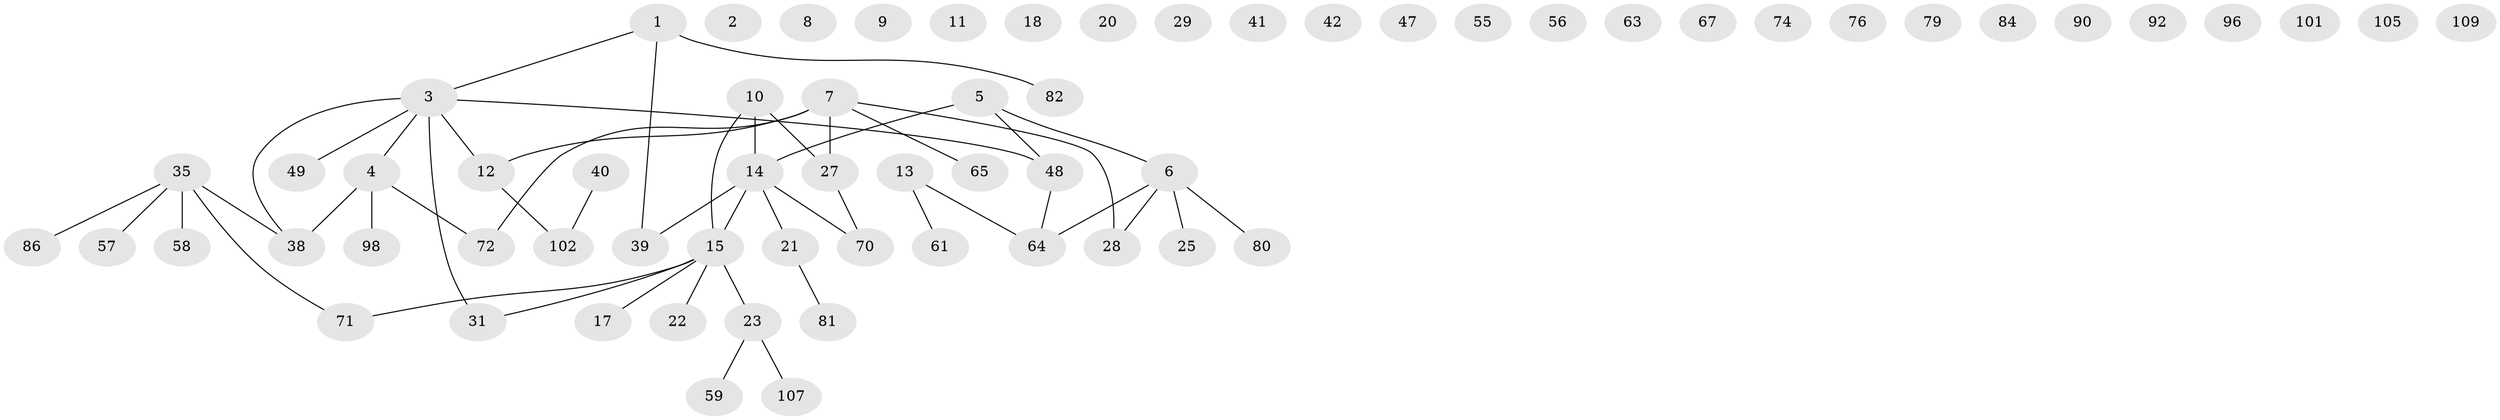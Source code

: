 // original degree distribution, {1: 0.3, 0: 0.15454545454545454, 4: 0.05454545454545454, 2: 0.3, 3: 0.14545454545454545, 5: 0.045454545454545456}
// Generated by graph-tools (version 1.1) at 2025/13/03/09/25 04:13:07]
// undirected, 65 vertices, 50 edges
graph export_dot {
graph [start="1"]
  node [color=gray90,style=filled];
  1 [super="+45"];
  2;
  3 [super="+24+54+75+78"];
  4 [super="+46+66+103"];
  5 [super="+30+34"];
  6 [super="+43+94"];
  7 [super="+52+95"];
  8 [super="+69"];
  9 [super="+53+62"];
  10 [super="+44+87"];
  11;
  12 [super="+32+93"];
  13 [super="+88+97"];
  14 [super="+19+26+33"];
  15 [super="+16+51+99"];
  17;
  18 [super="+106"];
  20 [super="+73"];
  21 [super="+89"];
  22;
  23 [super="+68"];
  25;
  27 [super="+60"];
  28 [super="+36+104"];
  29;
  31;
  35 [super="+37+108"];
  38 [super="+83"];
  39;
  40 [super="+50"];
  41 [super="+77"];
  42 [super="+85"];
  47;
  48 [super="+91"];
  49;
  55;
  56;
  57;
  58;
  59;
  61;
  63;
  64 [super="+110"];
  65;
  67;
  70;
  71;
  72;
  74;
  76;
  79;
  80;
  81;
  82;
  84;
  86;
  90 [super="+100"];
  92;
  96;
  98;
  101;
  102;
  105;
  107;
  109;
  1 -- 82;
  1 -- 39;
  1 -- 3;
  3 -- 12 [weight=2];
  3 -- 31;
  3 -- 49;
  3 -- 38;
  3 -- 4 [weight=2];
  3 -- 48;
  4 -- 98;
  4 -- 72;
  4 -- 38;
  5 -- 48;
  5 -- 6;
  5 -- 14;
  6 -- 28;
  6 -- 64;
  6 -- 25;
  6 -- 80;
  7 -- 65;
  7 -- 72;
  7 -- 28;
  7 -- 12;
  7 -- 27;
  10 -- 27;
  10 -- 14;
  10 -- 15;
  12 -- 102;
  13 -- 61;
  13 -- 64;
  14 -- 21;
  14 -- 70;
  14 -- 39;
  14 -- 15;
  15 -- 17;
  15 -- 23;
  15 -- 71;
  15 -- 31;
  15 -- 22;
  21 -- 81;
  23 -- 107;
  23 -- 59;
  27 -- 70;
  35 -- 86;
  35 -- 71;
  35 -- 58;
  35 -- 57;
  35 -- 38;
  40 -- 102;
  48 -- 64;
}
